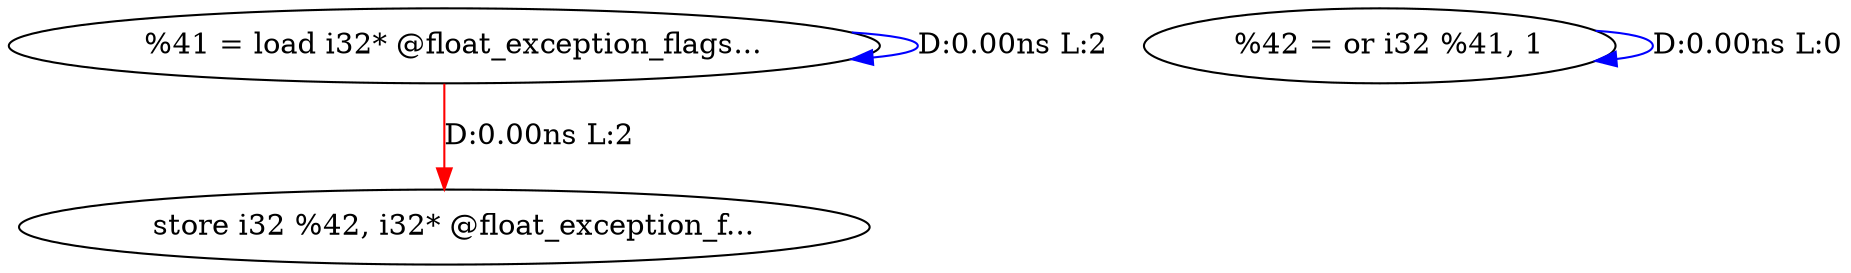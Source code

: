 digraph {
Node0x3cb8890[label="  %41 = load i32* @float_exception_flags..."];
Node0x3cb8890 -> Node0x3cb8890[label="D:0.00ns L:2",color=blue];
Node0x3cbbe30[label="  store i32 %42, i32* @float_exception_f..."];
Node0x3cb8890 -> Node0x3cbbe30[label="D:0.00ns L:2",color=red];
Node0x3cbbd50[label="  %42 = or i32 %41, 1"];
Node0x3cbbd50 -> Node0x3cbbd50[label="D:0.00ns L:0",color=blue];
}
